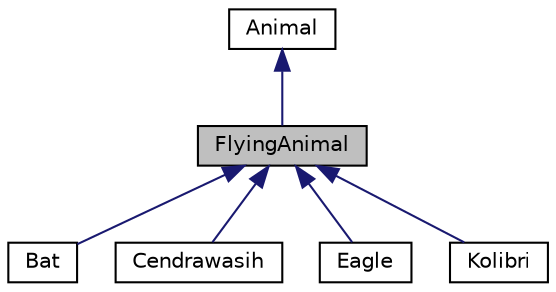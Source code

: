 digraph "FlyingAnimal"
{
  edge [fontname="Helvetica",fontsize="10",labelfontname="Helvetica",labelfontsize="10"];
  node [fontname="Helvetica",fontsize="10",shape=record];
  Node1 [label="FlyingAnimal",height=0.2,width=0.4,color="black", fillcolor="grey75", style="filled", fontcolor="black"];
  Node2 -> Node1 [dir="back",color="midnightblue",fontsize="10",style="solid",fontname="Helvetica"];
  Node2 [label="Animal",height=0.2,width=0.4,color="black", fillcolor="white", style="filled",URL="$classAnimal.html"];
  Node1 -> Node3 [dir="back",color="midnightblue",fontsize="10",style="solid",fontname="Helvetica"];
  Node3 [label="Bat",height=0.2,width=0.4,color="black", fillcolor="white", style="filled",URL="$classBat.html"];
  Node1 -> Node4 [dir="back",color="midnightblue",fontsize="10",style="solid",fontname="Helvetica"];
  Node4 [label="Cendrawasih",height=0.2,width=0.4,color="black", fillcolor="white", style="filled",URL="$classCendrawasih.html"];
  Node1 -> Node5 [dir="back",color="midnightblue",fontsize="10",style="solid",fontname="Helvetica"];
  Node5 [label="Eagle",height=0.2,width=0.4,color="black", fillcolor="white", style="filled",URL="$classEagle.html"];
  Node1 -> Node6 [dir="back",color="midnightblue",fontsize="10",style="solid",fontname="Helvetica"];
  Node6 [label="Kolibri",height=0.2,width=0.4,color="black", fillcolor="white", style="filled",URL="$classKolibri.html"];
}
